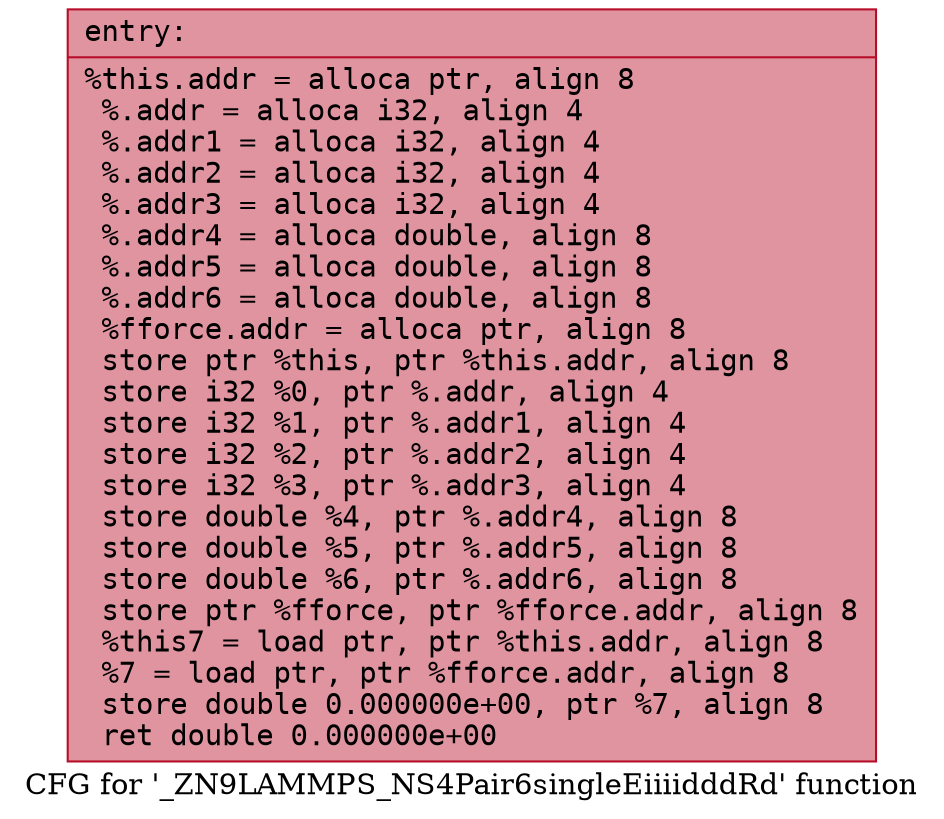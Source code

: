 digraph "CFG for '_ZN9LAMMPS_NS4Pair6singleEiiiidddRd' function" {
	label="CFG for '_ZN9LAMMPS_NS4Pair6singleEiiiidddRd' function";

	Node0x55e0e81a38c0 [shape=record,color="#b70d28ff", style=filled, fillcolor="#b70d2870" fontname="Courier",label="{entry:\l|  %this.addr = alloca ptr, align 8\l  %.addr = alloca i32, align 4\l  %.addr1 = alloca i32, align 4\l  %.addr2 = alloca i32, align 4\l  %.addr3 = alloca i32, align 4\l  %.addr4 = alloca double, align 8\l  %.addr5 = alloca double, align 8\l  %.addr6 = alloca double, align 8\l  %fforce.addr = alloca ptr, align 8\l  store ptr %this, ptr %this.addr, align 8\l  store i32 %0, ptr %.addr, align 4\l  store i32 %1, ptr %.addr1, align 4\l  store i32 %2, ptr %.addr2, align 4\l  store i32 %3, ptr %.addr3, align 4\l  store double %4, ptr %.addr4, align 8\l  store double %5, ptr %.addr5, align 8\l  store double %6, ptr %.addr6, align 8\l  store ptr %fforce, ptr %fforce.addr, align 8\l  %this7 = load ptr, ptr %this.addr, align 8\l  %7 = load ptr, ptr %fforce.addr, align 8\l  store double 0.000000e+00, ptr %7, align 8\l  ret double 0.000000e+00\l}"];
}
